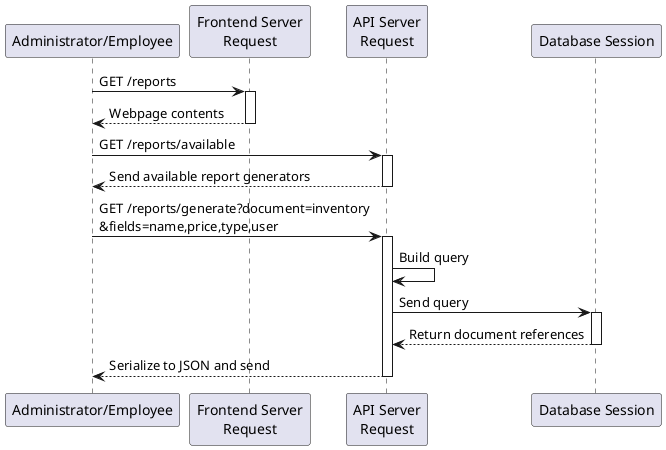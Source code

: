 @startuml sequence1

participant "Administrator/Employee" as user
participant "Frontend Server\nRequest" as fe
participant "API Server\nRequest" as api
participant "Database Session" as db

user -> fe : GET /reports
activate fe
user <-- fe : Webpage contents
deactivate fe
user -> api : GET /reports/available
activate api
user <-- api : Send available report generators
deactivate api
user -> api : GET /reports/generate?document=inventory\n&fields=name,price,type,user
activate api
api -> api : Build query
api -> db : Send query
activate db
api <-- db : Return document references
deactivate db
user <-- api : Serialize to JSON and send
deactivate api

@enduml